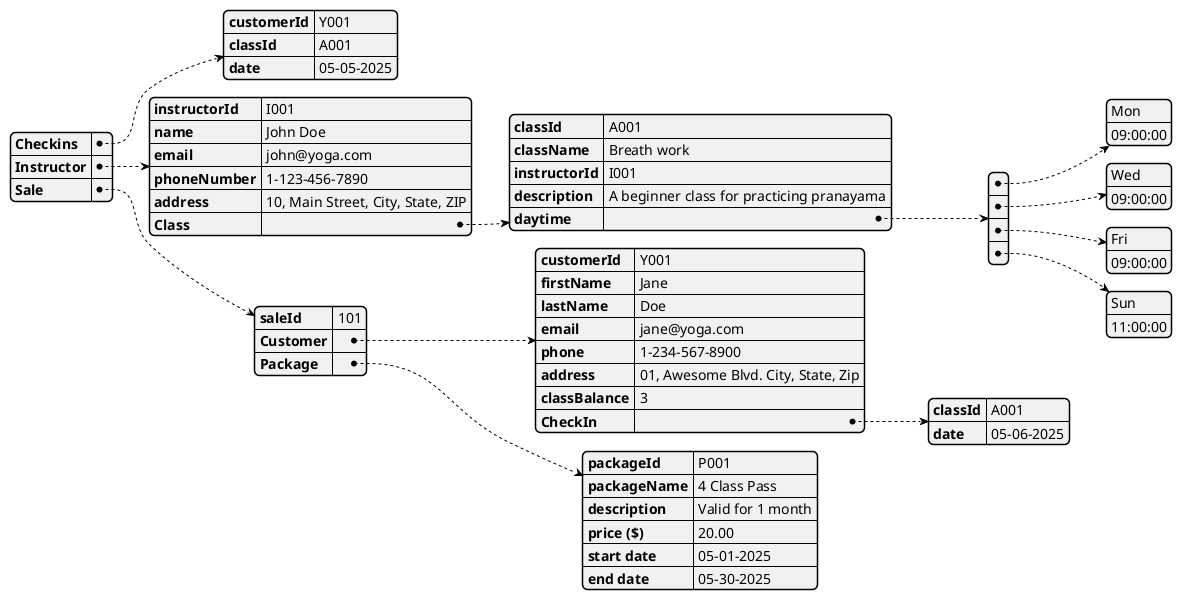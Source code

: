 
@startjson 
{ 
        "Checkins":
        {
                "customerId": "Y001",
                "classId": "A001", 
                "date": "05-05-2025"
        },
        "Instructor": 
        {
                "instructorId": "I001",
                "name": "John Doe",
                "email": "john@yoga.com",
                "phoneNumber": "1-123-456-7890",
                "address": "10, Main Street, City, State, ZIP",
                "Class": 
                {
                        "classId": "A001",
                        "className": "Breath work",
                        "instructorId": "I001",
                        "description": "A beginner class for practicing pranayama",
                        "daytime": [
                                ["Mon", "09:00:00"],
                                ["Wed", "09:00:00"],
                                ["Fri", "09:00:00"],
                                ["Sun", "11:00:00"]
                        ]

                }
        },

       
        "Sale":
        {
                "saleId": 101,
                 "Customer": 
                {
                        "customerId": "Y001",
                        "firstName": "Jane",
                        "lastName": "Doe",
                        "email": "jane@yoga.com",
                        "phone": "1-234-567-8900",
                        "address": "01, Awesome Blvd. City, State, Zip",
                        "classBalance": 3,
                        "CheckIn":
                        {                                
                                "classId": "A001", 
                                "date": "05-06-2025"
                        }
                },
                "Package": 
                { 
                        "packageId": "P001",
                        "packageName": "4 Class Pass",  
                        "description": "Valid for 1 month",
                        "price ($)": 20.00,
                        "start date": "05-01-2025" , 
                        "end date": "05-30-2025"
                }
        }
}
@endjson


